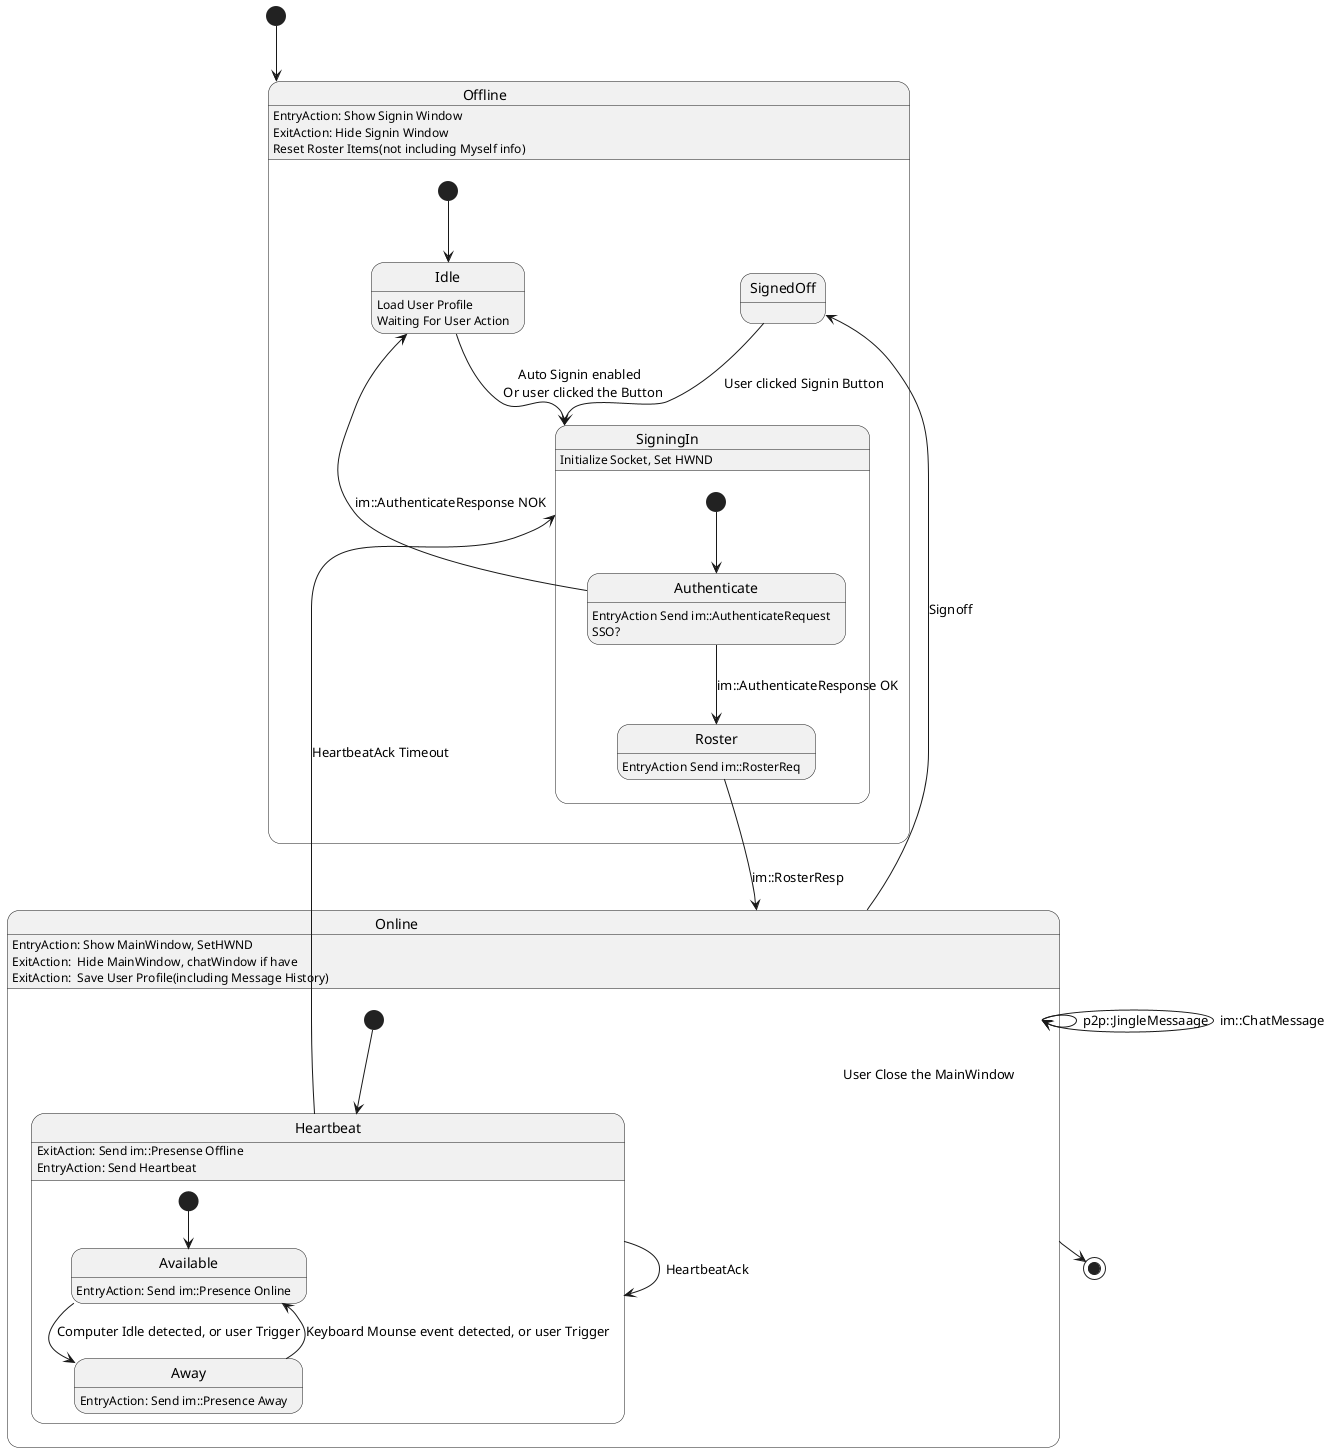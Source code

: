 @startuml
[*] --> Offline

State Offline {
    [*] --> Idle


    Idle: Load User Profile \nWaiting For User Action
    Idle --> SigningIn : Auto Signin enabled \n Or user clicked the Button

    SignedOff --> SigningIn : User clicked Signin Button

    State SigningIn {
        [*] --> Authenticate
        Authenticate  --> Roster : im::AuthenticateResponse OK

        Authenticate  -up-> Idle : im::AuthenticateResponse NOK

        Authenticate: EntryAction Send im::AuthenticateRequest
        Authenticate: SSO?


        Roster: EntryAction Send im::RosterReq

    }
   SigningIn: Initialize Socket, Set HWND

}

Offline: EntryAction: Show Signin Window
Offline: ExitAction: Hide Signin Window
Offline: Reset Roster Items(not including Myself info)

State Online {
  [*] --> Heartbeat

  State Heartbeat {
     [*] --> Available

     Available: EntryAction: Send im::Presence Online
     Away: EntryAction: Send im::Presence Away

     Available --> Away: Computer Idle detected, or user Trigger
     Away  --> Available : Keyboard Mounse event detected, or user Trigger
  }

  Heartbeat --> Heartbeat : HeartbeatAck
  Heartbeat -up-> SigningIn : HeartbeatAck Timeout
  Heartbeat: ExitAction: Send im::Presense Offline
}

Heartbeat: EntryAction: Send Heartbeat

Online: EntryAction: Show MainWindow, SetHWND
Online: ExitAction:  Hide MainWindow, chatWindow if have
Online: ExitAction:  Save User Profile(including Message History)

Roster --> Online : im::RosterResp
Online --> Online : p2p::JingleMessaage
Online --> Online : im::ChatMessage

Online -left-> SignedOff : Signoff

Online --> [*] : User Close the MainWindow

@enduml
